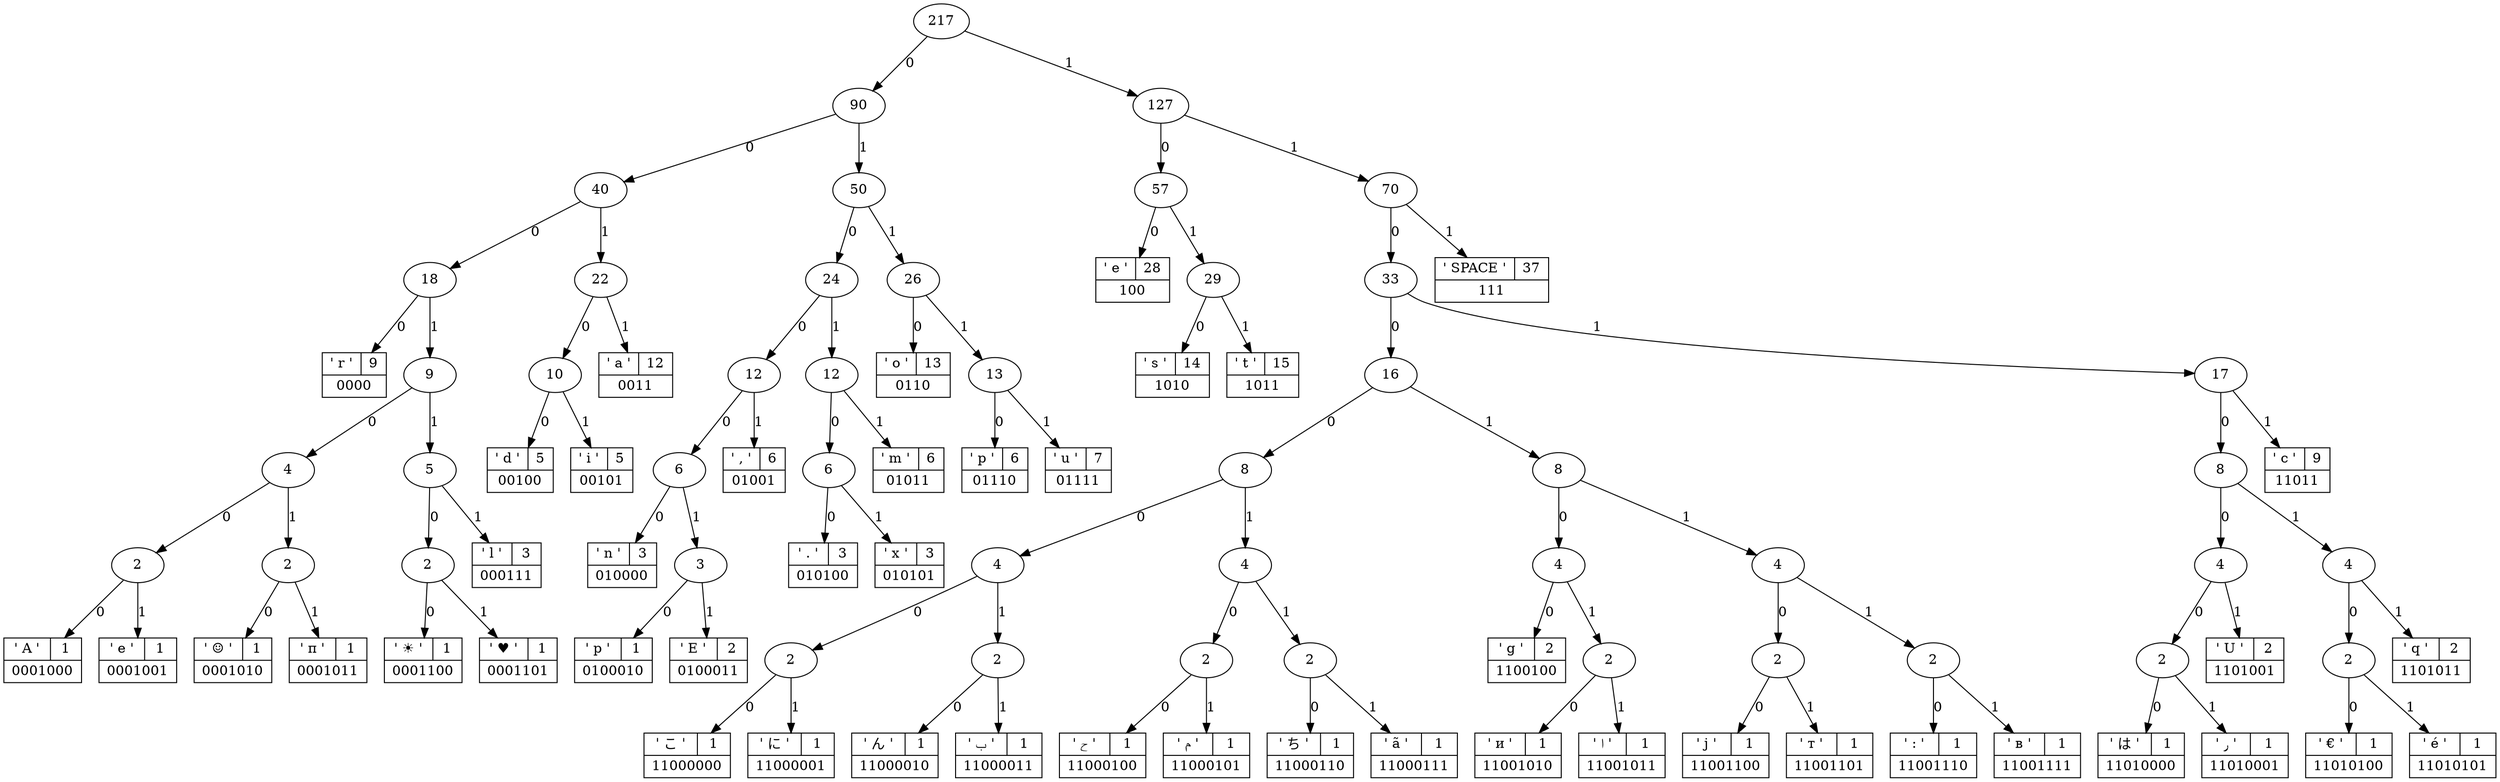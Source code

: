 digraph G {
	node2212531633440 [label="217"];
    node2212531633440 -> node2212531632736 [label="0"];
    node2212531633440 -> node2212531633056 [label="1"];
	node2212531632736 [label="90"];
    node2212531632736 -> node2212531632960 [label="0"];
    node2212531632736 -> node2212531632256 [label="1"];
	node2212531633056 [label="127"];
    node2212531633056 -> node2212531633344 [label="0"];
    node2212531633056 -> node2212531631904 [label="1"];
	node2212531632960 [label="40"];
    node2212531632960 -> node2212531633312 [label="0"];
    node2212531632960 -> node2212531631680 [label="1"];
	node2212531632256 [label="50"];
    node2212531632256 -> node2212531632672 [label="0"];
    node2212531632256 -> node2212531631840 [label="1"];
	node2212531633344 [label="57"];
    node2212531633344 -> node2212531629296 [label="0"];
    node2212531633344 -> node2212531633024 [label="1"];
	node2212531631904 [label="70"];
    node2212531631904 -> node2212531632928 [label="0"];
    node2212531631904 -> node2212531630320 [label="1"];
	node2212531633312 [label="18"];
    node2212531633312 -> node2212531629392 [label="0"];
    node2212531633312 -> node2212531632096 [label="1"];
	node2212531631680 [label="22"];
    node2212531631680 -> node2212531632896 [label="0"];
    node2212531631680 -> node2212531630128 [label="1"];
	node2212531632672 [label="24"];
    node2212531632672 -> node2212531632320 [label="0"];
    node2212531632672 -> node2212531632128 [label="1"];
	node2212531631840 [label="26"];
    node2212531631840 -> node2212531629712 [label="0"];
    node2212531631840 -> node2212531633280 [label="1"];
	node2212531629296 [shape=record, label="{{' e '|28}|100}"];
	node2212531633024 [label="29"];
    node2212531633024 -> node2212531628720 [label="0"];
    node2212531633024 -> node2212531628976 [label="1"];
	node2212531632928 [label="33"];
    node2212531632928 -> node2212531632384 [label="0"];
    node2212531632928 -> node2212531632640 [label="1"];
	node2212531630320 [shape=record, label="{{' SPACE '|37}|111}"];
	node2212531629392 [shape=record, label="{{' r '|9}|0000}"];
	node2212531632096 [label="9"];
    node2212531632096 -> node2212531633120 [label="0"];
    node2212531632096 -> node2212531632064 [label="1"];
	node2212531632896 [label="10"];
    node2212531632896 -> node2212531630544 [label="0"];
    node2212531632896 -> node2212531628816 [label="1"];
	node2212531630128 [shape=record, label="{{' a '|12}|0011}"];
	node2212531632320 [label="12"];
    node2212531632320 -> node2212531632352 [label="0"];
    node2212531632320 -> node2212531630288 [label="1"];
	node2212531632128 [label="12"];
    node2212531632128 -> node2212531633248 [label="0"];
    node2212531632128 -> node2212531630608 [label="1"];
	node2212531629712 [shape=record, label="{{' o '|13}|0110}"];
	node2212531633280 [label="13"];
    node2212531633280 -> node2212531630064 [label="0"];
    node2212531633280 -> node2212531629040 [label="1"];
	node2212531628720 [shape=record, label="{{' s '|14}|1010}"];
	node2212531628976 [shape=record, label="{{' t '|15}|1011}"];
	node2212531632384 [label="16"];
    node2212531632384 -> node2212531632032 [label="0"];
    node2212531632384 -> node2212531631648 [label="1"];
	node2212531632640 [label="17"];
    node2212531632640 -> node2212531631808 [label="0"];
    node2212531632640 -> node2212531629616 [label="1"];
	node2212531633120 [label="4"];
    node2212531633120 -> node2212531631744 [label="0"];
    node2212531633120 -> node2212531631712 [label="1"];
	node2212531632064 [label="5"];
    node2212531632064 -> node2212531631584 [label="0"];
    node2212531632064 -> node2212531628912 [label="1"];
	node2212531630544 [shape=record, label="{{' d '|5}|00100}"];
	node2212531628816 [shape=record, label="{{' i '|5}|00101}"];
	node2212531632352 [label="6"];
    node2212531632352 -> node2212531629904 [label="0"];
    node2212531632352 -> node2212531632864 [label="1"];
	node2212531630288 [shape=record, label="{{' , '|6}|01001}"];
	node2212531633248 [label="6"];
    node2212531633248 -> node2212531629872 [label="0"];
    node2212531633248 -> node2212531628848 [label="1"];
	node2212531630608 [shape=record, label="{{' m '|6}|01011}"];
	node2212531630064 [shape=record, label="{{' p '|6}|01110}"];
	node2212531629040 [shape=record, label="{{' u '|7}|01111}"];
	node2212531632032 [label="8"];
    node2212531632032 -> node2212531632192 [label="0"];
    node2212531632032 -> node2212531632512 [label="1"];
	node2212531631648 [label="8"];
    node2212531631648 -> node2212531631776 [label="0"];
    node2212531631648 -> node2212531632992 [label="1"];
	node2212531631808 [label="8"];
    node2212531631808 -> node2212531631616 [label="0"];
    node2212531631808 -> node2212531632576 [label="1"];
	node2212531629616 [shape=record, label="{{' c '|9}|11011}"];
	node2212531631744 [label="2"];
    node2212531631744 -> node2212531630000 [label="0"];
    node2212531631744 -> node2212531629776 [label="1"];
	node2212531631712 [label="2"];
    node2212531631712 -> node2212531630224 [label="0"];
    node2212531631712 -> node2212531630512 [label="1"];
	node2212531631584 [label="2"];
    node2212531631584 -> node2212531630192 [label="0"];
    node2212531631584 -> node2212531629840 [label="1"];
	node2212531628912 [shape=record, label="{{' l '|3}|000111}"];
	node2212531629904 [shape=record, label="{{' n '|3}|010000}"];
	node2212531632864 [label="3"];
    node2212531632864 -> node2212531629584 [label="0"];
    node2212531632864 -> node2212531629808 [label="1"];
	node2212531629872 [shape=record, label="{{' . '|3}|010100}"];
	node2212531628848 [shape=record, label="{{' x '|3}|010101}"];
	node2212531632192 [label="4"];
    node2212531632192 -> node2212531633504 [label="0"];
    node2212531632192 -> node2212531629136 [label="1"];
	node2212531632512 [label="4"];
    node2212531632512 -> node2212531629168 [label="0"];
    node2212531632512 -> node2212531632480 [label="1"];
	node2212531631776 [label="4"];
    node2212531631776 -> node2212531629328 [label="0"];
    node2212531631776 -> node2212531630352 [label="1"];
	node2212531632992 [label="4"];
    node2212531632992 -> node2212531630384 [label="0"];
    node2212531632992 -> node2212531629072 [label="1"];
	node2212531631616 [label="4"];
    node2212531631616 -> node2212531632544 [label="0"];
    node2212531631616 -> node2212531628784 [label="1"];
	node2212531632576 [label="4"];
    node2212531632576 -> node2212531630416 [label="0"];
    node2212531632576 -> node2212531628944 [label="1"];
	node2212531630000 [shape=record, label="{{' A '|1}|0001000}"];
	node2212531629776 [shape=record, label="{{' е '|1}|0001001}"];
	node2212531630224 [shape=record, label="{{' ☺ '|1}|0001010}"];
	node2212531630512 [shape=record, label="{{' п '|1}|0001011}"];
	node2212531630192 [shape=record, label="{{' ☀ '|1}|0001100}"];
	node2212531629840 [shape=record, label="{{' ♥ '|1}|0001101}"];
	node2212531629584 [shape=record, label="{{' р '|1}|0100010}"];
	node2212531629808 [shape=record, label="{{' E '|2}|0100011}"];
	node2212531633504 [label="2"];
    node2212531633504 -> node2212531629456 [label="0"];
    node2212531633504 -> node2212531628880 [label="1"];
	node2212531629136 [label="2"];
    node2212531629136 -> node2212531629680 [label="0"];
    node2212531629136 -> node2212531630640 [label="1"];
	node2212531629168 [label="2"];
    node2212531629168 -> node2212531629488 [label="0"];
    node2212531629168 -> node2212531630576 [label="1"];
	node2212531632480 [label="2"];
    node2212531632480 -> node2212531630032 [label="0"];
    node2212531632480 -> node2212531629264 [label="1"];
	node2212531629328 [shape=record, label="{{' g '|2}|1100100}"];
	node2212531630352 [label="2"];
    node2212531630352 -> node2212531629008 [label="0"];
    node2212531630352 -> node2212531629232 [label="1"];
	node2212531630384 [label="2"];
    node2212531630384 -> node2212531630480 [label="0"];
    node2212531630384 -> node2212531629936 [label="1"];
	node2212531629072 [label="2"];
    node2212531629072 -> node2212531629552 [label="0"];
    node2212531629072 -> node2212531629744 [label="1"];
	node2212531632544 [label="2"];
    node2212531632544 -> node2212531630256 [label="0"];
    node2212531632544 -> node2212531629104 [label="1"];
	node2212531628784 [shape=record, label="{{' U '|2}|1101001}"];
	node2212531630416 [label="2"];
    node2212531630416 -> node2212531629520 [label="0"];
    node2212531630416 -> node2212531630160 [label="1"];
	node2212531628944 [shape=record, label="{{' q '|2}|1101011}"];
	node2212531629456 [shape=record, label="{{' こ '|1}|11000000}"];
	node2212531628880 [shape=record, label="{{' に '|1}|11000001}"];
	node2212531629680 [shape=record, label="{{' ん '|1}|11000010}"];
	node2212531630640 [shape=record, label="{{' ب '|1}|11000011}"];
	node2212531629488 [shape=record, label="{{' ح '|1}|11000100}"];
	node2212531630576 [shape=record, label="{{' م '|1}|11000101}"];
	node2212531630032 [shape=record, label="{{' ち '|1}|11000110}"];
	node2212531629264 [shape=record, label="{{' ã '|1}|11000111}"];
	node2212531629008 [shape=record, label="{{' и '|1}|11001010}"];
	node2212531629232 [shape=record, label="{{' ا '|1}|11001011}"];
	node2212531630480 [shape=record, label="{{' j '|1}|11001100}"];
	node2212531629936 [shape=record, label="{{' т '|1}|11001101}"];
	node2212531629552 [shape=record, label="{{' : '|1}|11001110}"];
	node2212531629744 [shape=record, label="{{' в '|1}|11001111}"];
	node2212531630256 [shape=record, label="{{' は '|1}|11010000}"];
	node2212531629104 [shape=record, label="{{' ر '|1}|11010001}"];
	node2212531629520 [shape=record, label="{{' € '|1}|11010100}"];
	node2212531630160 [shape=record, label="{{' é '|1}|11010101}"];
}
